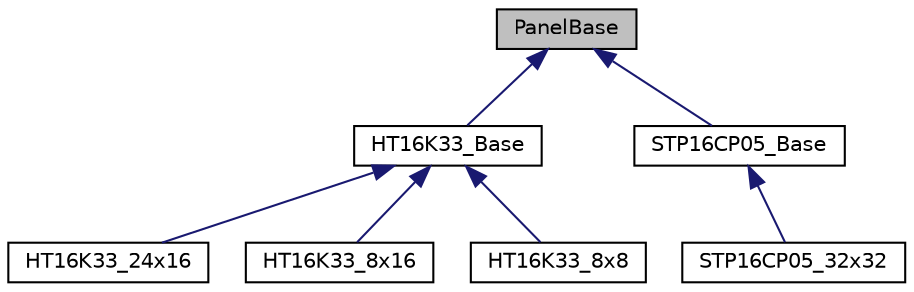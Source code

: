 digraph "PanelBase"
{
 // LATEX_PDF_SIZE
  edge [fontname="Helvetica",fontsize="10",labelfontname="Helvetica",labelfontsize="10"];
  node [fontname="Helvetica",fontsize="10",shape=record];
  Node1 [label="PanelBase",height=0.2,width=0.4,color="black", fillcolor="grey75", style="filled", fontcolor="black",tooltip="1枚のLEDパネルを表すクラス"];
  Node1 -> Node2 [dir="back",color="midnightblue",fontsize="10",style="solid",fontname="Helvetica"];
  Node2 [label="HT16K33_Base",height=0.2,width=0.4,color="black", fillcolor="white", style="filled",URL="$classHT16K33__Base.html",tooltip="Base class of HT16K33."];
  Node2 -> Node3 [dir="back",color="midnightblue",fontsize="10",style="solid",fontname="Helvetica"];
  Node3 [label="HT16K33_24x16",height=0.2,width=0.4,color="black", fillcolor="white", style="filled",URL="$classHT16K33__24x16.html",tooltip="24x16サイズのLEDパネルクラス"];
  Node2 -> Node4 [dir="back",color="midnightblue",fontsize="10",style="solid",fontname="Helvetica"];
  Node4 [label="HT16K33_8x16",height=0.2,width=0.4,color="black", fillcolor="white", style="filled",URL="$classHT16K33__8x16.html",tooltip="8x16サイズのLEDパネルクラス"];
  Node2 -> Node5 [dir="back",color="midnightblue",fontsize="10",style="solid",fontname="Helvetica"];
  Node5 [label="HT16K33_8x8",height=0.2,width=0.4,color="black", fillcolor="white", style="filled",URL="$classHT16K33__8x8.html",tooltip="8x8サイズのLEDパネルクラス"];
  Node1 -> Node6 [dir="back",color="midnightblue",fontsize="10",style="solid",fontname="Helvetica"];
  Node6 [label="STP16CP05_Base",height=0.2,width=0.4,color="black", fillcolor="white", style="filled",URL="$classSTP16CP05__Base.html",tooltip="Base class of STP16CP05."];
  Node6 -> Node7 [dir="back",color="midnightblue",fontsize="10",style="solid",fontname="Helvetica"];
  Node7 [label="STP16CP05_32x32",height=0.2,width=0.4,color="black", fillcolor="white", style="filled",URL="$classSTP16CP05__32x32.html",tooltip="32x32サイズのLEDパネルクラス"];
}
